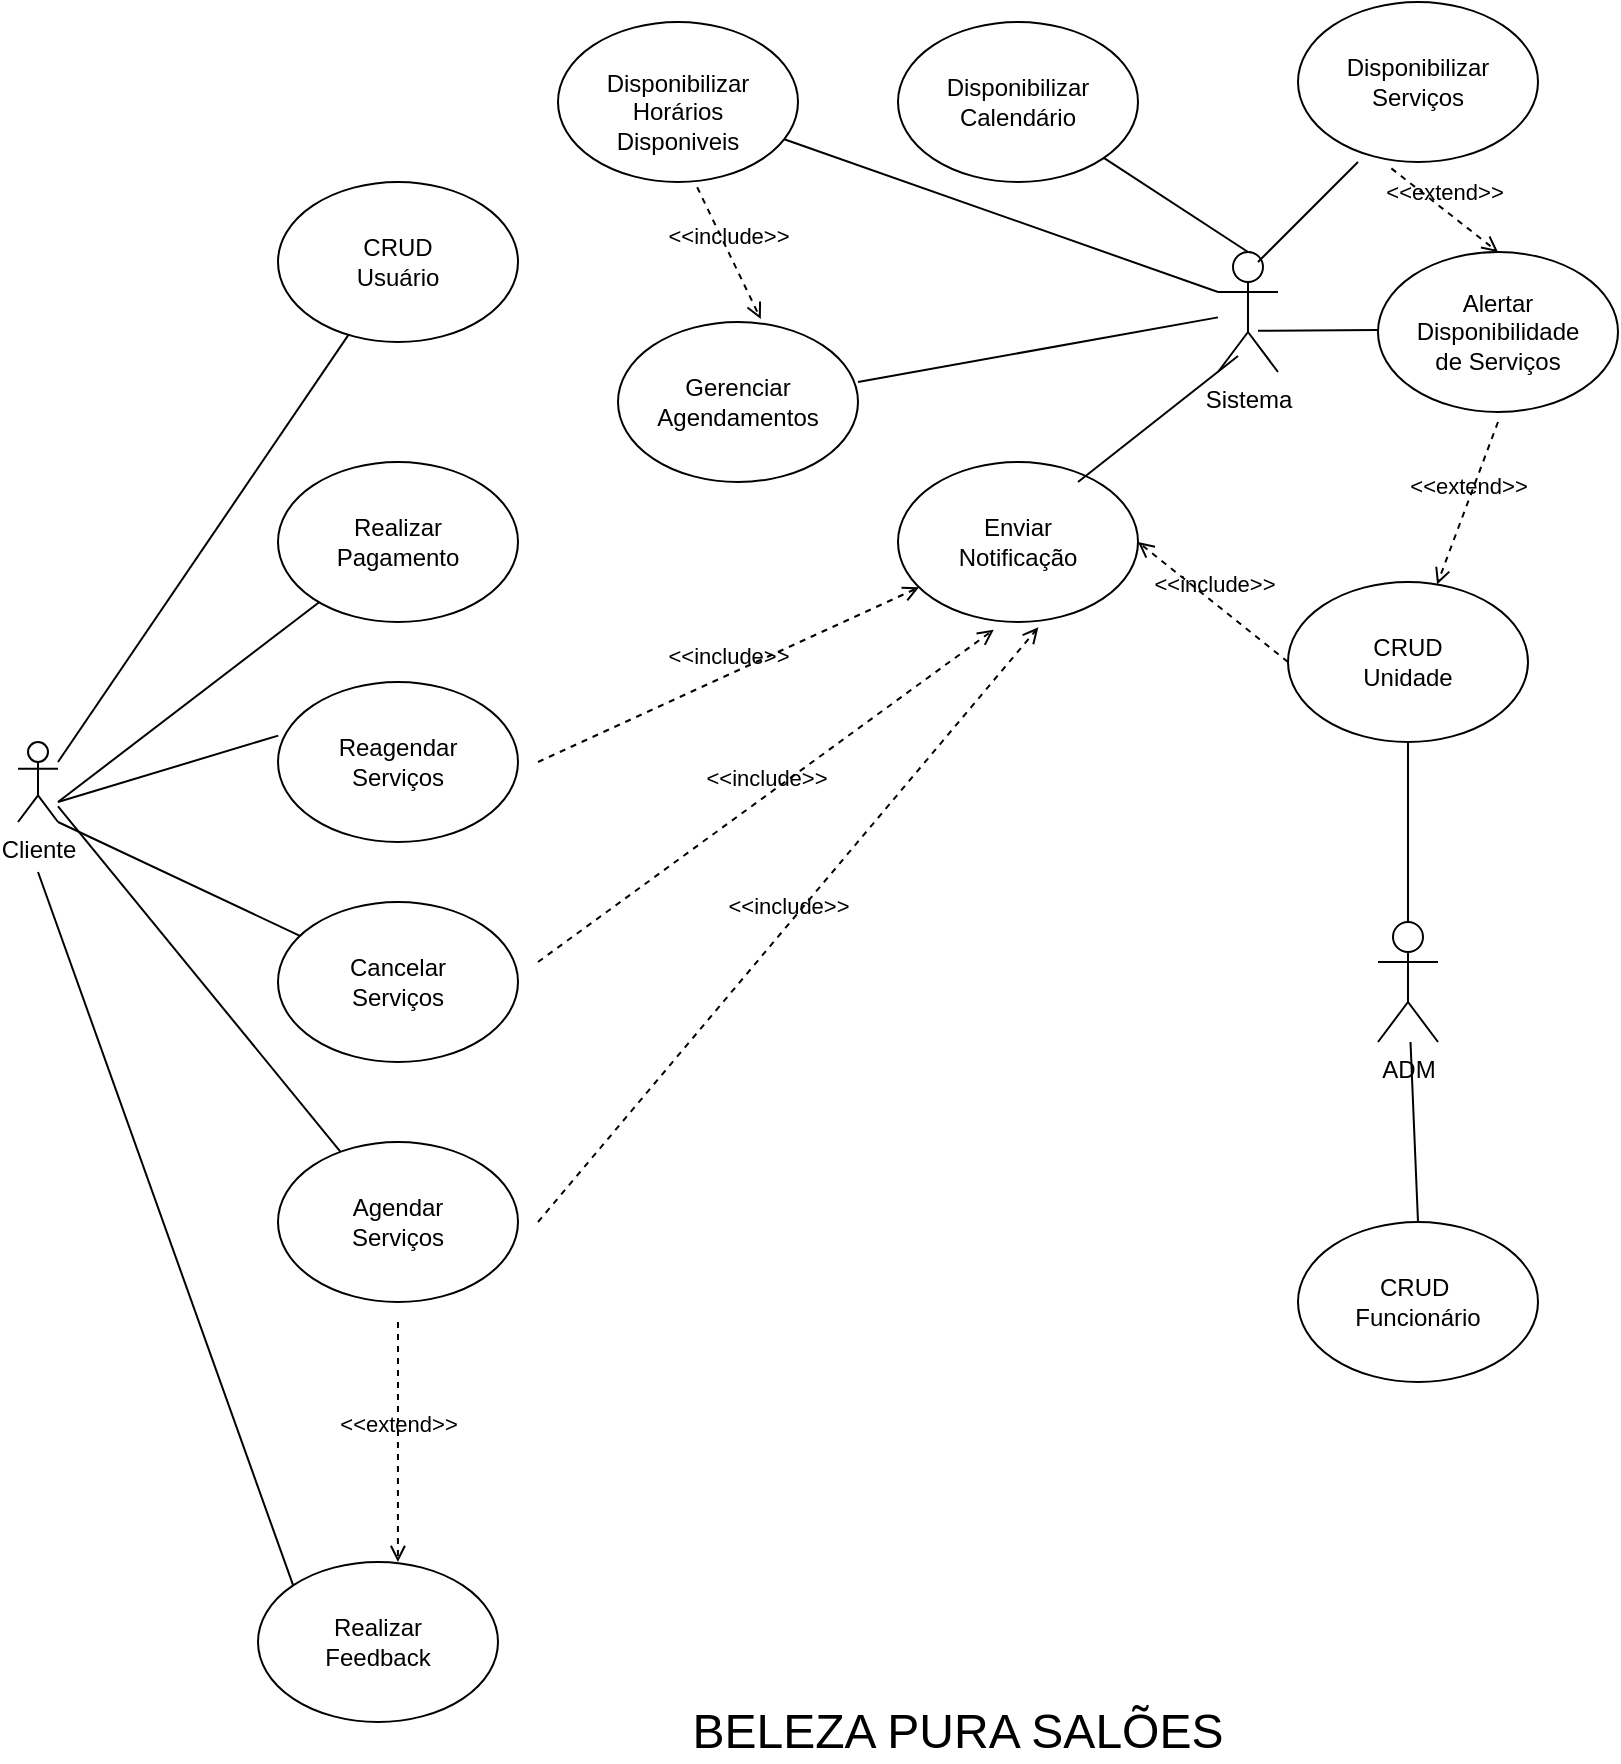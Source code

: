 <mxfile version="26.2.6" pages="2">
  <diagram name="Página-1" id="em8bCoAR66-FpL1_pSF8">
    <mxGraphModel dx="1671" dy="925" grid="1" gridSize="10" guides="1" tooltips="1" connect="1" arrows="1" fold="1" page="1" pageScale="1" pageWidth="827" pageHeight="1169" math="0" shadow="0">
      <root>
        <mxCell id="0" />
        <mxCell id="1" parent="0" />
        <mxCell id="BfpYt8TM3IG0nxU2kt0y-44" value="" style="ellipse;whiteSpace=wrap;html=1;" vertex="1" parent="1">
          <mxGeometry x="480" y="170" width="120" height="80" as="geometry" />
        </mxCell>
        <mxCell id="BfpYt8TM3IG0nxU2kt0y-1" value="Cliente" style="shape=umlActor;verticalLabelPosition=bottom;verticalAlign=top;html=1;outlineConnect=0;" vertex="1" parent="1">
          <mxGeometry x="40" y="530" width="20" height="40" as="geometry" />
        </mxCell>
        <mxCell id="BfpYt8TM3IG0nxU2kt0y-2" value="ADM" style="shape=umlActor;verticalLabelPosition=bottom;verticalAlign=top;html=1;outlineConnect=0;" vertex="1" parent="1">
          <mxGeometry x="720" y="620" width="30" height="60" as="geometry" />
        </mxCell>
        <mxCell id="BfpYt8TM3IG0nxU2kt0y-4" value="" style="ellipse;whiteSpace=wrap;html=1;" vertex="1" parent="1">
          <mxGeometry x="170" y="250" width="120" height="80" as="geometry" />
        </mxCell>
        <mxCell id="BfpYt8TM3IG0nxU2kt0y-5" value="" style="ellipse;whiteSpace=wrap;html=1;" vertex="1" parent="1">
          <mxGeometry x="680" y="770" width="120" height="80" as="geometry" />
        </mxCell>
        <mxCell id="BfpYt8TM3IG0nxU2kt0y-6" value="CRUD Usuário" style="text;html=1;align=center;verticalAlign=middle;whiteSpace=wrap;rounded=0;" vertex="1" parent="1">
          <mxGeometry x="200" y="275" width="60" height="30" as="geometry" />
        </mxCell>
        <mxCell id="BfpYt8TM3IG0nxU2kt0y-7" value="" style="ellipse;whiteSpace=wrap;html=1;" vertex="1" parent="1">
          <mxGeometry x="170" y="390" width="120" height="80" as="geometry" />
        </mxCell>
        <mxCell id="BfpYt8TM3IG0nxU2kt0y-8" value="CRUD&amp;nbsp;&lt;div&gt;Funcionário&lt;/div&gt;" style="text;html=1;align=center;verticalAlign=middle;whiteSpace=wrap;rounded=0;" vertex="1" parent="1">
          <mxGeometry x="710" y="795" width="60" height="30" as="geometry" />
        </mxCell>
        <mxCell id="BfpYt8TM3IG0nxU2kt0y-10" value="" style="ellipse;whiteSpace=wrap;html=1;" vertex="1" parent="1">
          <mxGeometry x="170" y="500" width="120" height="80" as="geometry" />
        </mxCell>
        <mxCell id="BfpYt8TM3IG0nxU2kt0y-11" value="" style="ellipse;whiteSpace=wrap;html=1;" vertex="1" parent="1">
          <mxGeometry x="170" y="730" width="120" height="80" as="geometry" />
        </mxCell>
        <mxCell id="BfpYt8TM3IG0nxU2kt0y-12" value="" style="ellipse;whiteSpace=wrap;html=1;" vertex="1" parent="1">
          <mxGeometry x="480" y="390" width="120" height="80" as="geometry" />
        </mxCell>
        <mxCell id="BfpYt8TM3IG0nxU2kt0y-13" value="" style="ellipse;whiteSpace=wrap;html=1;" vertex="1" parent="1">
          <mxGeometry x="680" y="160" width="120" height="80" as="geometry" />
        </mxCell>
        <mxCell id="BfpYt8TM3IG0nxU2kt0y-14" value="" style="ellipse;whiteSpace=wrap;html=1;" vertex="1" parent="1">
          <mxGeometry x="310" y="170" width="120" height="80" as="geometry" />
        </mxCell>
        <mxCell id="BfpYt8TM3IG0nxU2kt0y-15" value="" style="ellipse;whiteSpace=wrap;html=1;" vertex="1" parent="1">
          <mxGeometry x="720" y="285" width="120" height="80" as="geometry" />
        </mxCell>
        <mxCell id="BfpYt8TM3IG0nxU2kt0y-16" value="" style="ellipse;whiteSpace=wrap;html=1;" vertex="1" parent="1">
          <mxGeometry x="160" y="940" width="120" height="80" as="geometry" />
        </mxCell>
        <mxCell id="BfpYt8TM3IG0nxU2kt0y-17" value="" style="ellipse;whiteSpace=wrap;html=1;" vertex="1" parent="1">
          <mxGeometry x="340" y="320" width="120" height="80" as="geometry" />
        </mxCell>
        <mxCell id="BfpYt8TM3IG0nxU2kt0y-19" value="" style="ellipse;whiteSpace=wrap;html=1;" vertex="1" parent="1">
          <mxGeometry x="170" y="610" width="120" height="80" as="geometry" />
        </mxCell>
        <mxCell id="BfpYt8TM3IG0nxU2kt0y-20" value="Reagendar Serviços" style="text;html=1;align=center;verticalAlign=middle;whiteSpace=wrap;rounded=0;" vertex="1" parent="1">
          <mxGeometry x="200" y="525" width="60" height="30" as="geometry" />
        </mxCell>
        <mxCell id="BfpYt8TM3IG0nxU2kt0y-21" value="Cancelar Serviços" style="text;html=1;align=center;verticalAlign=middle;whiteSpace=wrap;rounded=0;" vertex="1" parent="1">
          <mxGeometry x="200" y="635" width="60" height="30" as="geometry" />
        </mxCell>
        <mxCell id="BfpYt8TM3IG0nxU2kt0y-22" value="Disponibilizar Calendário" style="text;html=1;align=center;verticalAlign=middle;whiteSpace=wrap;rounded=0;" vertex="1" parent="1">
          <mxGeometry x="510" y="195" width="60" height="30" as="geometry" />
        </mxCell>
        <mxCell id="BfpYt8TM3IG0nxU2kt0y-23" value="Realizar Pagamento" style="text;html=1;align=center;verticalAlign=middle;whiteSpace=wrap;rounded=0;" vertex="1" parent="1">
          <mxGeometry x="200" y="415" width="60" height="30" as="geometry" />
        </mxCell>
        <mxCell id="BfpYt8TM3IG0nxU2kt0y-24" value="Realizar Feedback" style="text;html=1;align=center;verticalAlign=middle;whiteSpace=wrap;rounded=0;" vertex="1" parent="1">
          <mxGeometry x="190" y="965" width="60" height="30" as="geometry" />
        </mxCell>
        <mxCell id="BfpYt8TM3IG0nxU2kt0y-25" value="Disponibilizar Serviços" style="text;html=1;align=center;verticalAlign=middle;whiteSpace=wrap;rounded=0;" vertex="1" parent="1">
          <mxGeometry x="710" y="185" width="60" height="30" as="geometry" />
        </mxCell>
        <mxCell id="BfpYt8TM3IG0nxU2kt0y-26" value="Gerenciar Agendamentos" style="text;html=1;align=center;verticalAlign=middle;whiteSpace=wrap;rounded=0;" vertex="1" parent="1">
          <mxGeometry x="370" y="345" width="60" height="30" as="geometry" />
        </mxCell>
        <mxCell id="BfpYt8TM3IG0nxU2kt0y-27" value="Disponibilizar Horários Disponiveis" style="text;html=1;align=center;verticalAlign=middle;whiteSpace=wrap;rounded=0;" vertex="1" parent="1">
          <mxGeometry x="340" y="200" width="60" height="30" as="geometry" />
        </mxCell>
        <mxCell id="BfpYt8TM3IG0nxU2kt0y-28" value="Enviar Notificação" style="text;html=1;align=center;verticalAlign=middle;whiteSpace=wrap;rounded=0;" vertex="1" parent="1">
          <mxGeometry x="510" y="415" width="60" height="30" as="geometry" />
        </mxCell>
        <mxCell id="BfpYt8TM3IG0nxU2kt0y-29" value="Alertar Disponibilidade de Serviços" style="text;html=1;align=center;verticalAlign=middle;whiteSpace=wrap;rounded=0;" vertex="1" parent="1">
          <mxGeometry x="750" y="310" width="60" height="30" as="geometry" />
        </mxCell>
        <mxCell id="BfpYt8TM3IG0nxU2kt0y-31" value="" style="endArrow=none;html=1;rounded=0;" edge="1" parent="1" target="BfpYt8TM3IG0nxU2kt0y-4">
          <mxGeometry width="50" height="50" relative="1" as="geometry">
            <mxPoint x="60" y="540" as="sourcePoint" />
            <mxPoint x="110" y="490" as="targetPoint" />
          </mxGeometry>
        </mxCell>
        <mxCell id="BfpYt8TM3IG0nxU2kt0y-32" value="" style="endArrow=none;html=1;rounded=0;" edge="1" parent="1" target="BfpYt8TM3IG0nxU2kt0y-7">
          <mxGeometry width="50" height="50" relative="1" as="geometry">
            <mxPoint x="60" y="560" as="sourcePoint" />
            <mxPoint x="110" y="510" as="targetPoint" />
          </mxGeometry>
        </mxCell>
        <mxCell id="BfpYt8TM3IG0nxU2kt0y-33" value="" style="endArrow=none;html=1;rounded=0;entryX=0.001;entryY=0.335;entryDx=0;entryDy=0;entryPerimeter=0;" edge="1" parent="1" target="BfpYt8TM3IG0nxU2kt0y-10">
          <mxGeometry width="50" height="50" relative="1" as="geometry">
            <mxPoint x="60" y="560" as="sourcePoint" />
            <mxPoint x="160" y="530" as="targetPoint" />
          </mxGeometry>
        </mxCell>
        <mxCell id="BfpYt8TM3IG0nxU2kt0y-34" value="" style="endArrow=none;html=1;rounded=0;exitX=1;exitY=1;exitDx=0;exitDy=0;exitPerimeter=0;" edge="1" parent="1" source="BfpYt8TM3IG0nxU2kt0y-1" target="BfpYt8TM3IG0nxU2kt0y-19">
          <mxGeometry width="50" height="50" relative="1" as="geometry">
            <mxPoint x="100" y="640" as="sourcePoint" />
            <mxPoint x="150" y="590" as="targetPoint" />
          </mxGeometry>
        </mxCell>
        <mxCell id="BfpYt8TM3IG0nxU2kt0y-35" value="" style="endArrow=none;html=1;rounded=0;" edge="1" parent="1" source="BfpYt8TM3IG0nxU2kt0y-1" target="BfpYt8TM3IG0nxU2kt0y-11">
          <mxGeometry width="50" height="50" relative="1" as="geometry">
            <mxPoint x="100" y="730" as="sourcePoint" />
            <mxPoint x="150" y="680" as="targetPoint" />
          </mxGeometry>
        </mxCell>
        <mxCell id="BfpYt8TM3IG0nxU2kt0y-36" value="" style="endArrow=none;html=1;rounded=0;entryX=0;entryY=0;entryDx=0;entryDy=0;" edge="1" parent="1" target="BfpYt8TM3IG0nxU2kt0y-16">
          <mxGeometry width="50" height="50" relative="1" as="geometry">
            <mxPoint x="50" y="595" as="sourcePoint" />
            <mxPoint x="100" y="715" as="targetPoint" />
          </mxGeometry>
        </mxCell>
        <mxCell id="BfpYt8TM3IG0nxU2kt0y-41" value="" style="endArrow=none;html=1;rounded=0;exitX=0.5;exitY=0;exitDx=0;exitDy=0;" edge="1" parent="1" source="BfpYt8TM3IG0nxU2kt0y-5" target="BfpYt8TM3IG0nxU2kt0y-2">
          <mxGeometry width="50" height="50" relative="1" as="geometry">
            <mxPoint x="1070" y="590" as="sourcePoint" />
            <mxPoint x="1120" y="540" as="targetPoint" />
          </mxGeometry>
        </mxCell>
        <mxCell id="BfpYt8TM3IG0nxU2kt0y-49" value="&amp;lt;&amp;lt;include&amp;gt;&amp;gt;" style="html=1;verticalAlign=bottom;labelBackgroundColor=none;endArrow=open;endFill=0;dashed=1;rounded=0;exitX=0;exitY=0.5;exitDx=0;exitDy=0;entryX=1;entryY=0.5;entryDx=0;entryDy=0;" edge="1" parent="1" source="BfpYt8TM3IG0nxU2kt0y-57" target="BfpYt8TM3IG0nxU2kt0y-12">
          <mxGeometry width="160" relative="1" as="geometry">
            <mxPoint x="770" y="429.82" as="sourcePoint" />
            <mxPoint x="950" y="429.41" as="targetPoint" />
          </mxGeometry>
        </mxCell>
        <mxCell id="BfpYt8TM3IG0nxU2kt0y-50" value="&amp;lt;&amp;lt;include&amp;gt;&amp;gt;" style="html=1;verticalAlign=bottom;labelBackgroundColor=none;endArrow=open;endFill=0;dashed=1;rounded=0;" edge="1" parent="1" target="BfpYt8TM3IG0nxU2kt0y-12">
          <mxGeometry width="160" relative="1" as="geometry">
            <mxPoint x="300" y="540" as="sourcePoint" />
            <mxPoint x="460" y="540" as="targetPoint" />
          </mxGeometry>
        </mxCell>
        <mxCell id="BfpYt8TM3IG0nxU2kt0y-51" value="&amp;lt;&amp;lt;include&amp;gt;&amp;gt;" style="html=1;verticalAlign=bottom;labelBackgroundColor=none;endArrow=open;endFill=0;dashed=1;rounded=0;entryX=0.399;entryY=1.048;entryDx=0;entryDy=0;entryPerimeter=0;" edge="1" parent="1" target="BfpYt8TM3IG0nxU2kt0y-12">
          <mxGeometry width="160" relative="1" as="geometry">
            <mxPoint x="300" y="640" as="sourcePoint" />
            <mxPoint x="540" y="480" as="targetPoint" />
          </mxGeometry>
        </mxCell>
        <mxCell id="BfpYt8TM3IG0nxU2kt0y-9" value="Agendar Serviços" style="text;html=1;align=center;verticalAlign=middle;whiteSpace=wrap;rounded=0;" vertex="1" parent="1">
          <mxGeometry x="200" y="755" width="60" height="30" as="geometry" />
        </mxCell>
        <mxCell id="BfpYt8TM3IG0nxU2kt0y-52" value="&amp;lt;&amp;lt;include&amp;gt;&amp;gt;" style="html=1;verticalAlign=bottom;labelBackgroundColor=none;endArrow=open;endFill=0;dashed=1;rounded=0;entryX=0.585;entryY=1.033;entryDx=0;entryDy=0;entryPerimeter=0;" edge="1" parent="1" target="BfpYt8TM3IG0nxU2kt0y-12">
          <mxGeometry width="160" relative="1" as="geometry">
            <mxPoint x="300" y="770" as="sourcePoint" />
            <mxPoint x="460" y="770" as="targetPoint" />
          </mxGeometry>
        </mxCell>
        <mxCell id="BfpYt8TM3IG0nxU2kt0y-53" value="&amp;lt;&amp;lt;extend&amp;gt;&amp;gt;" style="html=1;verticalAlign=bottom;labelBackgroundColor=none;endArrow=open;endFill=0;dashed=1;rounded=0;entryX=0.583;entryY=0;entryDx=0;entryDy=0;entryPerimeter=0;" edge="1" parent="1" target="BfpYt8TM3IG0nxU2kt0y-16">
          <mxGeometry width="160" relative="1" as="geometry">
            <mxPoint x="230" y="820" as="sourcePoint" />
            <mxPoint x="230" y="930" as="targetPoint" />
          </mxGeometry>
        </mxCell>
        <mxCell id="BfpYt8TM3IG0nxU2kt0y-54" value="&amp;lt;&amp;lt;extend&amp;gt;&amp;gt;" style="html=1;verticalAlign=bottom;labelBackgroundColor=none;endArrow=open;endFill=0;dashed=1;rounded=0;entryX=0.5;entryY=0;entryDx=0;entryDy=0;exitX=0.389;exitY=1.04;exitDx=0;exitDy=0;exitPerimeter=0;" edge="1" parent="1" source="BfpYt8TM3IG0nxU2kt0y-13" target="BfpYt8TM3IG0nxU2kt0y-15">
          <mxGeometry width="160" relative="1" as="geometry">
            <mxPoint x="810" y="410" as="sourcePoint" />
            <mxPoint x="970" y="410" as="targetPoint" />
          </mxGeometry>
        </mxCell>
        <mxCell id="BfpYt8TM3IG0nxU2kt0y-56" value="Sistema" style="shape=umlActor;verticalLabelPosition=bottom;verticalAlign=top;html=1;outlineConnect=0;" vertex="1" parent="1">
          <mxGeometry x="640" y="285" width="30" height="60" as="geometry" />
        </mxCell>
        <mxCell id="BfpYt8TM3IG0nxU2kt0y-57" value="" style="ellipse;whiteSpace=wrap;html=1;" vertex="1" parent="1">
          <mxGeometry x="675" y="450" width="120" height="80" as="geometry" />
        </mxCell>
        <mxCell id="BfpYt8TM3IG0nxU2kt0y-58" value="CRUD Unidade" style="text;html=1;align=center;verticalAlign=middle;whiteSpace=wrap;rounded=0;" vertex="1" parent="1">
          <mxGeometry x="705" y="475" width="60" height="30" as="geometry" />
        </mxCell>
        <mxCell id="BfpYt8TM3IG0nxU2kt0y-66" value="" style="endArrow=none;html=1;rounded=0;entryX=0.5;entryY=1;entryDx=0;entryDy=0;exitX=0.5;exitY=0;exitDx=0;exitDy=0;exitPerimeter=0;" edge="1" parent="1" source="BfpYt8TM3IG0nxU2kt0y-2" target="BfpYt8TM3IG0nxU2kt0y-57">
          <mxGeometry width="50" height="50" relative="1" as="geometry">
            <mxPoint x="1050" y="465" as="sourcePoint" />
            <mxPoint x="1100" y="415" as="targetPoint" />
          </mxGeometry>
        </mxCell>
        <mxCell id="BfpYt8TM3IG0nxU2kt0y-67" value="&amp;lt;&amp;lt;extend&amp;gt;&amp;gt;" style="html=1;verticalAlign=bottom;labelBackgroundColor=none;endArrow=open;endFill=0;dashed=1;rounded=0;" edge="1" parent="1" target="BfpYt8TM3IG0nxU2kt0y-57">
          <mxGeometry width="160" relative="1" as="geometry">
            <mxPoint x="780" y="370" as="sourcePoint" />
            <mxPoint x="842.43" y="213.28" as="targetPoint" />
          </mxGeometry>
        </mxCell>
        <mxCell id="BfpYt8TM3IG0nxU2kt0y-68" value="&amp;lt;&amp;lt;include&amp;gt;&amp;gt;" style="html=1;verticalAlign=bottom;labelBackgroundColor=none;endArrow=open;endFill=0;dashed=1;rounded=0;entryX=0.595;entryY=-0.018;entryDx=0;entryDy=0;entryPerimeter=0;exitX=0.58;exitY=1.033;exitDx=0;exitDy=0;exitPerimeter=0;" edge="1" parent="1" source="BfpYt8TM3IG0nxU2kt0y-14" target="BfpYt8TM3IG0nxU2kt0y-17">
          <mxGeometry width="160" relative="1" as="geometry">
            <mxPoint x="333" y="303.82" as="sourcePoint" />
            <mxPoint x="493" y="303.82" as="targetPoint" />
          </mxGeometry>
        </mxCell>
        <mxCell id="BfpYt8TM3IG0nxU2kt0y-71" value="" style="endArrow=none;html=1;rounded=0;" edge="1" parent="1">
          <mxGeometry width="50" height="50" relative="1" as="geometry">
            <mxPoint x="570" y="400" as="sourcePoint" />
            <mxPoint x="650" y="337" as="targetPoint" />
          </mxGeometry>
        </mxCell>
        <mxCell id="BfpYt8TM3IG0nxU2kt0y-72" value="" style="endArrow=none;html=1;rounded=0;" edge="1" parent="1" target="BfpYt8TM3IG0nxU2kt0y-56">
          <mxGeometry width="50" height="50" relative="1" as="geometry">
            <mxPoint x="460" y="350" as="sourcePoint" />
            <mxPoint x="510" y="300" as="targetPoint" />
          </mxGeometry>
        </mxCell>
        <mxCell id="BfpYt8TM3IG0nxU2kt0y-73" value="" style="endArrow=none;html=1;rounded=0;entryX=0;entryY=0.333;entryDx=0;entryDy=0;entryPerimeter=0;" edge="1" parent="1" source="BfpYt8TM3IG0nxU2kt0y-14" target="BfpYt8TM3IG0nxU2kt0y-56">
          <mxGeometry width="50" height="50" relative="1" as="geometry">
            <mxPoint x="490" y="320" as="sourcePoint" />
            <mxPoint x="540" y="270" as="targetPoint" />
          </mxGeometry>
        </mxCell>
        <mxCell id="BfpYt8TM3IG0nxU2kt0y-74" value="" style="endArrow=none;html=1;rounded=0;entryX=0.5;entryY=0;entryDx=0;entryDy=0;entryPerimeter=0;" edge="1" parent="1" source="BfpYt8TM3IG0nxU2kt0y-44" target="BfpYt8TM3IG0nxU2kt0y-56">
          <mxGeometry width="50" height="50" relative="1" as="geometry">
            <mxPoint x="620" y="280" as="sourcePoint" />
            <mxPoint x="670" y="230" as="targetPoint" />
          </mxGeometry>
        </mxCell>
        <mxCell id="BfpYt8TM3IG0nxU2kt0y-76" value="" style="endArrow=none;html=1;rounded=0;" edge="1" parent="1">
          <mxGeometry width="50" height="50" relative="1" as="geometry">
            <mxPoint x="660" y="290" as="sourcePoint" />
            <mxPoint x="710" y="240" as="targetPoint" />
          </mxGeometry>
        </mxCell>
        <mxCell id="BfpYt8TM3IG0nxU2kt0y-77" value="" style="endArrow=none;html=1;rounded=0;" edge="1" parent="1">
          <mxGeometry width="50" height="50" relative="1" as="geometry">
            <mxPoint x="660" y="324.41" as="sourcePoint" />
            <mxPoint x="720" y="324" as="targetPoint" />
          </mxGeometry>
        </mxCell>
        <mxCell id="BfpYt8TM3IG0nxU2kt0y-78" value="&lt;font style=&quot;font-size: 24px;&quot;&gt;BELEZA PURA SALÕES&lt;/font&gt;" style="text;html=1;align=center;verticalAlign=middle;whiteSpace=wrap;rounded=0;" vertex="1" parent="1">
          <mxGeometry x="320" y="1010" width="380" height="30" as="geometry" />
        </mxCell>
      </root>
    </mxGraphModel>
  </diagram>
  <diagram id="2NFIqzlH5z3LX5eB1szg" name="Página-2">
    <mxGraphModel grid="1" page="1" gridSize="10" guides="1" tooltips="1" connect="1" arrows="1" fold="1" pageScale="1" pageWidth="827" pageHeight="1169" math="0" shadow="0">
      <root>
        <mxCell id="0" />
        <mxCell id="1" parent="0" />
        <mxCell id="JHrTQSLoDeQgx_Ya3k70-1" value="Serviço" style="swimlane;fontStyle=1;align=center;verticalAlign=top;childLayout=stackLayout;horizontal=1;startSize=26;horizontalStack=0;resizeParent=1;resizeParentMax=0;resizeLast=0;collapsible=1;marginBottom=0;whiteSpace=wrap;html=1;" vertex="1" parent="1">
          <mxGeometry x="340" y="-240" width="160" height="144" as="geometry" />
        </mxCell>
        <mxCell id="JHrTQSLoDeQgx_Ya3k70-2" value="+ ID&lt;br&gt;+Nome&lt;br&gt;+ descrição&lt;br&gt;+ duração&lt;br&gt;+ preço" style="text;strokeColor=none;fillColor=none;align=left;verticalAlign=top;spacingLeft=4;spacingRight=4;overflow=hidden;rotatable=0;points=[[0,0.5],[1,0.5]];portConstraint=eastwest;whiteSpace=wrap;html=1;" vertex="1" parent="JHrTQSLoDeQgx_Ya3k70-1">
          <mxGeometry y="26" width="160" height="84" as="geometry" />
        </mxCell>
        <mxCell id="JHrTQSLoDeQgx_Ya3k70-3" value="" style="line;strokeWidth=1;fillColor=none;align=left;verticalAlign=middle;spacingTop=-1;spacingLeft=3;spacingRight=3;rotatable=0;labelPosition=right;points=[];portConstraint=eastwest;strokeColor=inherit;" vertex="1" parent="JHrTQSLoDeQgx_Ya3k70-1">
          <mxGeometry y="110" width="160" height="8" as="geometry" />
        </mxCell>
        <mxCell id="JHrTQSLoDeQgx_Ya3k70-4" value="+ListarServiços()" style="text;strokeColor=none;fillColor=none;align=left;verticalAlign=top;spacingLeft=4;spacingRight=4;overflow=hidden;rotatable=0;points=[[0,0.5],[1,0.5]];portConstraint=eastwest;whiteSpace=wrap;html=1;" vertex="1" parent="JHrTQSLoDeQgx_Ya3k70-1">
          <mxGeometry y="118" width="160" height="26" as="geometry" />
        </mxCell>
        <mxCell id="JHrTQSLoDeQgx_Ya3k70-5" value="Notificações" style="swimlane;fontStyle=1;align=center;verticalAlign=top;childLayout=stackLayout;horizontal=1;startSize=26;horizontalStack=0;resizeParent=1;resizeParentMax=0;resizeLast=0;collapsible=1;marginBottom=0;whiteSpace=wrap;html=1;" vertex="1" parent="1">
          <mxGeometry x="560" y="-233" width="160" height="130" as="geometry" />
        </mxCell>
        <mxCell id="JHrTQSLoDeQgx_Ya3k70-6" value="+Id&lt;br&gt;+Mensagem&lt;br&gt;+DataEnvio&lt;br&gt;+" style="text;strokeColor=none;fillColor=none;align=left;verticalAlign=top;spacingLeft=4;spacingRight=4;overflow=hidden;rotatable=0;points=[[0,0.5],[1,0.5]];portConstraint=eastwest;whiteSpace=wrap;html=1;" vertex="1" parent="JHrTQSLoDeQgx_Ya3k70-5">
          <mxGeometry y="26" width="160" height="54" as="geometry" />
        </mxCell>
        <mxCell id="JHrTQSLoDeQgx_Ya3k70-7" value="" style="line;strokeWidth=1;fillColor=none;align=left;verticalAlign=middle;spacingTop=-1;spacingLeft=3;spacingRight=3;rotatable=0;labelPosition=right;points=[];portConstraint=eastwest;strokeColor=inherit;" vertex="1" parent="JHrTQSLoDeQgx_Ya3k70-5">
          <mxGeometry y="80" width="160" height="8" as="geometry" />
        </mxCell>
        <mxCell id="JHrTQSLoDeQgx_Ya3k70-8" value="+EnviarNotificações&lt;br&gt;+AlertarDisponibilidade" style="text;strokeColor=none;fillColor=none;align=left;verticalAlign=top;spacingLeft=4;spacingRight=4;overflow=hidden;rotatable=0;points=[[0,0.5],[1,0.5]];portConstraint=eastwest;whiteSpace=wrap;html=1;" vertex="1" parent="JHrTQSLoDeQgx_Ya3k70-5">
          <mxGeometry y="88" width="160" height="42" as="geometry" />
        </mxCell>
        <mxCell id="JHrTQSLoDeQgx_Ya3k70-9" value="Pagamento" style="swimlane;fontStyle=1;align=center;verticalAlign=top;childLayout=stackLayout;horizontal=1;startSize=26;horizontalStack=0;resizeParent=1;resizeParentMax=0;resizeLast=0;collapsible=1;marginBottom=0;whiteSpace=wrap;html=1;" vertex="1" parent="1">
          <mxGeometry x="610" y="261" width="160" height="124" as="geometry" />
        </mxCell>
        <mxCell id="JHrTQSLoDeQgx_Ya3k70-11" value="" style="line;strokeWidth=1;fillColor=none;align=left;verticalAlign=middle;spacingTop=-1;spacingLeft=3;spacingRight=3;rotatable=0;labelPosition=right;points=[];portConstraint=eastwest;strokeColor=inherit;" vertex="1" parent="JHrTQSLoDeQgx_Ya3k70-9">
          <mxGeometry y="26" width="160" height="8" as="geometry" />
        </mxCell>
        <mxCell id="JHrTQSLoDeQgx_Ya3k70-12" value="+RealizarPagamento" style="text;strokeColor=none;fillColor=none;align=left;verticalAlign=top;spacingLeft=4;spacingRight=4;overflow=hidden;rotatable=0;points=[[0,0.5],[1,0.5]];portConstraint=eastwest;whiteSpace=wrap;html=1;" vertex="1" parent="JHrTQSLoDeQgx_Ya3k70-9">
          <mxGeometry y="34" width="160" height="26" as="geometry" />
        </mxCell>
        <mxCell id="JHrTQSLoDeQgx_Ya3k70-10" value="+ ID&lt;br&gt;+ Valor&lt;br&gt;+ FormaPagamento&lt;br&gt;+ StatusPagamento" style="text;strokeColor=none;fillColor=none;align=left;verticalAlign=top;spacingLeft=4;spacingRight=4;overflow=hidden;rotatable=0;points=[[0,0.5],[1,0.5]];portConstraint=eastwest;whiteSpace=wrap;html=1;" vertex="1" parent="JHrTQSLoDeQgx_Ya3k70-9">
          <mxGeometry y="60" width="160" height="64" as="geometry" />
        </mxCell>
        <mxCell id="JHrTQSLoDeQgx_Ya3k70-13" value="Calendário" style="swimlane;fontStyle=1;align=center;verticalAlign=top;childLayout=stackLayout;horizontal=1;startSize=26;horizontalStack=0;resizeParent=1;resizeParentMax=0;resizeLast=0;collapsible=1;marginBottom=0;whiteSpace=wrap;html=1;" vertex="1" parent="1">
          <mxGeometry x="500" y="-440" width="160" height="120" as="geometry" />
        </mxCell>
        <mxCell id="JHrTQSLoDeQgx_Ya3k70-14" value="+ ID&lt;br&gt;+ DatasDisponíveis" style="text;strokeColor=none;fillColor=none;align=left;verticalAlign=top;spacingLeft=4;spacingRight=4;overflow=hidden;rotatable=0;points=[[0,0.5],[1,0.5]];portConstraint=eastwest;whiteSpace=wrap;html=1;" vertex="1" parent="JHrTQSLoDeQgx_Ya3k70-13">
          <mxGeometry y="26" width="160" height="44" as="geometry" />
        </mxCell>
        <mxCell id="JHrTQSLoDeQgx_Ya3k70-15" value="" style="line;strokeWidth=1;fillColor=none;align=left;verticalAlign=middle;spacingTop=-1;spacingLeft=3;spacingRight=3;rotatable=0;labelPosition=right;points=[];portConstraint=eastwest;strokeColor=inherit;" vertex="1" parent="JHrTQSLoDeQgx_Ya3k70-13">
          <mxGeometry y="70" width="160" height="8" as="geometry" />
        </mxCell>
        <mxCell id="JHrTQSLoDeQgx_Ya3k70-16" value="+ MostrarCalendário()&lt;br&gt;+VerificarHorários" style="text;strokeColor=none;fillColor=none;align=left;verticalAlign=top;spacingLeft=4;spacingRight=4;overflow=hidden;rotatable=0;points=[[0,0.5],[1,0.5]];portConstraint=eastwest;whiteSpace=wrap;html=1;" vertex="1" parent="JHrTQSLoDeQgx_Ya3k70-13">
          <mxGeometry y="78" width="160" height="42" as="geometry" />
        </mxCell>
        <mxCell id="JHrTQSLoDeQgx_Ya3k70-17" value="Funcionário" style="swimlane;fontStyle=1;align=center;verticalAlign=top;childLayout=stackLayout;horizontal=1;startSize=26;horizontalStack=0;resizeParent=1;resizeParentMax=0;resizeLast=0;collapsible=1;marginBottom=0;whiteSpace=wrap;html=1;" vertex="1" parent="1">
          <mxGeometry x="290" y="260" width="160" height="150" as="geometry" />
        </mxCell>
        <mxCell id="JHrTQSLoDeQgx_Ya3k70-18" value="+ ID&lt;br&gt;+ nome&lt;br&gt;+ especialidade&lt;br&gt;+ email&lt;br&gt;&lt;div&gt;&lt;br&gt;&lt;/div&gt;" style="text;strokeColor=none;fillColor=none;align=left;verticalAlign=top;spacingLeft=4;spacingRight=4;overflow=hidden;rotatable=0;points=[[0,0.5],[1,0.5]];portConstraint=eastwest;whiteSpace=wrap;html=1;" vertex="1" parent="JHrTQSLoDeQgx_Ya3k70-17">
          <mxGeometry y="26" width="160" height="74" as="geometry" />
        </mxCell>
        <mxCell id="JHrTQSLoDeQgx_Ya3k70-19" value="" style="line;strokeWidth=1;fillColor=none;align=left;verticalAlign=middle;spacingTop=-1;spacingLeft=3;spacingRight=3;rotatable=0;labelPosition=right;points=[];portConstraint=eastwest;strokeColor=inherit;" vertex="1" parent="JHrTQSLoDeQgx_Ya3k70-17">
          <mxGeometry y="100" width="160" height="8" as="geometry" />
        </mxCell>
        <mxCell id="JHrTQSLoDeQgx_Ya3k70-20" value="+ EditarFuncionário()&lt;br&gt;+ ExcluirFuncionário()" style="text;strokeColor=none;fillColor=none;align=left;verticalAlign=top;spacingLeft=4;spacingRight=4;overflow=hidden;rotatable=0;points=[[0,0.5],[1,0.5]];portConstraint=eastwest;whiteSpace=wrap;html=1;" vertex="1" parent="JHrTQSLoDeQgx_Ya3k70-17">
          <mxGeometry y="108" width="160" height="42" as="geometry" />
        </mxCell>
        <mxCell id="JHrTQSLoDeQgx_Ya3k70-21" value="Avaliação" style="swimlane;fontStyle=1;align=center;verticalAlign=top;childLayout=stackLayout;horizontal=1;startSize=26;horizontalStack=0;resizeParent=1;resizeParentMax=0;resizeLast=0;collapsible=1;marginBottom=0;whiteSpace=wrap;html=1;" vertex="1" parent="1">
          <mxGeometry x="60" y="-240" width="160" height="164" as="geometry" />
        </mxCell>
        <mxCell id="JHrTQSLoDeQgx_Ya3k70-22" value="+ Id&lt;br&gt;+ IDserviço&lt;br&gt;+IDusuário&lt;br&gt;+ Nota&lt;br&gt;+ Comentário" style="text;strokeColor=none;fillColor=none;align=left;verticalAlign=top;spacingLeft=4;spacingRight=4;overflow=hidden;rotatable=0;points=[[0,0.5],[1,0.5]];portConstraint=eastwest;whiteSpace=wrap;html=1;" vertex="1" parent="JHrTQSLoDeQgx_Ya3k70-21">
          <mxGeometry y="26" width="160" height="104" as="geometry" />
        </mxCell>
        <mxCell id="JHrTQSLoDeQgx_Ya3k70-23" value="" style="line;strokeWidth=1;fillColor=none;align=left;verticalAlign=middle;spacingTop=-1;spacingLeft=3;spacingRight=3;rotatable=0;labelPosition=right;points=[];portConstraint=eastwest;strokeColor=inherit;" vertex="1" parent="JHrTQSLoDeQgx_Ya3k70-21">
          <mxGeometry y="130" width="160" height="8" as="geometry" />
        </mxCell>
        <mxCell id="JHrTQSLoDeQgx_Ya3k70-24" value="+ EnviarAvaliação()" style="text;strokeColor=none;fillColor=none;align=left;verticalAlign=top;spacingLeft=4;spacingRight=4;overflow=hidden;rotatable=0;points=[[0,0.5],[1,0.5]];portConstraint=eastwest;whiteSpace=wrap;html=1;" vertex="1" parent="JHrTQSLoDeQgx_Ya3k70-21">
          <mxGeometry y="138" width="160" height="26" as="geometry" />
        </mxCell>
        <mxCell id="JHrTQSLoDeQgx_Ya3k70-25" value="Agendamento" style="swimlane;fontStyle=1;align=center;verticalAlign=top;childLayout=stackLayout;horizontal=1;startSize=26;horizontalStack=0;resizeParent=1;resizeParentMax=0;resizeLast=0;collapsible=1;marginBottom=0;whiteSpace=wrap;html=1;" vertex="1" parent="1">
          <mxGeometry x="470" y="-18" width="160" height="200" as="geometry" />
        </mxCell>
        <mxCell id="JHrTQSLoDeQgx_Ya3k70-26" value="+ ID&lt;br&gt;+ data&lt;br&gt;+ Horário&lt;br&gt;+ status&lt;br&gt;+ IDusuário&lt;br&gt;+ IDusuário&lt;br&gt;+ IDserviço" style="text;strokeColor=none;fillColor=none;align=left;verticalAlign=top;spacingLeft=4;spacingRight=4;overflow=hidden;rotatable=0;points=[[0,0.5],[1,0.5]];portConstraint=eastwest;whiteSpace=wrap;html=1;" vertex="1" parent="JHrTQSLoDeQgx_Ya3k70-25">
          <mxGeometry y="26" width="160" height="114" as="geometry" />
        </mxCell>
        <mxCell id="JHrTQSLoDeQgx_Ya3k70-27" value="" style="line;strokeWidth=1;fillColor=none;align=left;verticalAlign=middle;spacingTop=-1;spacingLeft=3;spacingRight=3;rotatable=0;labelPosition=right;points=[];portConstraint=eastwest;strokeColor=inherit;" vertex="1" parent="JHrTQSLoDeQgx_Ya3k70-25">
          <mxGeometry y="140" width="160" height="8" as="geometry" />
        </mxCell>
        <mxCell id="JHrTQSLoDeQgx_Ya3k70-28" value="+ Agendar()&lt;br&gt;+ Cancelar()&lt;br&gt;+ reagendar()" style="text;strokeColor=none;fillColor=none;align=left;verticalAlign=top;spacingLeft=4;spacingRight=4;overflow=hidden;rotatable=0;points=[[0,0.5],[1,0.5]];portConstraint=eastwest;whiteSpace=wrap;html=1;" vertex="1" parent="JHrTQSLoDeQgx_Ya3k70-25">
          <mxGeometry y="148" width="160" height="52" as="geometry" />
        </mxCell>
        <mxCell id="JHrTQSLoDeQgx_Ya3k70-29" value="Usuário" style="swimlane;fontStyle=1;align=center;verticalAlign=top;childLayout=stackLayout;horizontal=1;startSize=26;horizontalStack=0;resizeParent=1;resizeParentMax=0;resizeLast=0;collapsible=1;marginBottom=0;whiteSpace=wrap;html=1;" vertex="1" parent="1">
          <mxGeometry x="160" y="-10" width="160" height="190" as="geometry" />
        </mxCell>
        <mxCell id="JHrTQSLoDeQgx_Ya3k70-30" value="+ ID&lt;br&gt;+ nome&lt;br&gt;+ email&lt;br&gt;+ senha&lt;br&gt;+ telefone" style="text;strokeColor=none;fillColor=none;align=left;verticalAlign=top;spacingLeft=4;spacingRight=4;overflow=hidden;rotatable=0;points=[[0,0.5],[1,0.5]];portConstraint=eastwest;whiteSpace=wrap;html=1;" vertex="1" parent="JHrTQSLoDeQgx_Ya3k70-29">
          <mxGeometry y="26" width="160" height="94" as="geometry" />
        </mxCell>
        <mxCell id="JHrTQSLoDeQgx_Ya3k70-31" value="" style="line;strokeWidth=1;fillColor=none;align=left;verticalAlign=middle;spacingTop=-1;spacingLeft=3;spacingRight=3;rotatable=0;labelPosition=right;points=[];portConstraint=eastwest;strokeColor=inherit;" vertex="1" parent="JHrTQSLoDeQgx_Ya3k70-29">
          <mxGeometry y="120" width="160" height="8" as="geometry" />
        </mxCell>
        <mxCell id="JHrTQSLoDeQgx_Ya3k70-32" value="+ CriarConta()&lt;br&gt;+ EditarConta()&lt;br&gt;+ excluirConta()" style="text;strokeColor=none;fillColor=none;align=left;verticalAlign=top;spacingLeft=4;spacingRight=4;overflow=hidden;rotatable=0;points=[[0,0.5],[1,0.5]];portConstraint=eastwest;whiteSpace=wrap;html=1;" vertex="1" parent="JHrTQSLoDeQgx_Ya3k70-29">
          <mxGeometry y="128" width="160" height="62" as="geometry" />
        </mxCell>
        <mxCell id="ui65ANUPaOKrCbyw5y9L-1" value="Cliente" style="swimlane;fontStyle=1;align=center;verticalAlign=top;childLayout=stackLayout;horizontal=1;startSize=26;horizontalStack=0;resizeParent=1;resizeParentMax=0;resizeLast=0;collapsible=1;marginBottom=0;whiteSpace=wrap;html=1;" vertex="1" parent="1">
          <mxGeometry x="20" y="260" width="160" height="118" as="geometry" />
        </mxCell>
        <mxCell id="ui65ANUPaOKrCbyw5y9L-2" value="+ IdCliente&lt;br&gt;+ Nome&lt;br&gt;+email&lt;br&gt;+ senha&lt;br&gt;+ telefone" style="text;strokeColor=none;fillColor=none;align=left;verticalAlign=top;spacingLeft=4;spacingRight=4;overflow=hidden;rotatable=0;points=[[0,0.5],[1,0.5]];portConstraint=eastwest;whiteSpace=wrap;html=1;" vertex="1" parent="ui65ANUPaOKrCbyw5y9L-1">
          <mxGeometry y="26" width="160" height="84" as="geometry" />
        </mxCell>
        <mxCell id="ui65ANUPaOKrCbyw5y9L-3" value="" style="line;strokeWidth=1;fillColor=none;align=left;verticalAlign=middle;spacingTop=-1;spacingLeft=3;spacingRight=3;rotatable=0;labelPosition=right;points=[];portConstraint=eastwest;strokeColor=inherit;" vertex="1" parent="ui65ANUPaOKrCbyw5y9L-1">
          <mxGeometry y="110" width="160" height="8" as="geometry" />
        </mxCell>
        <mxCell id="ui65ANUPaOKrCbyw5y9L-5" value="" style="edgeStyle=elbowEdgeStyle;elbow=vertical;endArrow=classic;html=1;curved=0;rounded=0;endSize=8;startSize=8;" edge="1" parent="1">
          <mxGeometry width="50" height="50" relative="1" as="geometry">
            <mxPoint x="380" y="260" as="sourcePoint" />
            <mxPoint x="280" y="190" as="targetPoint" />
          </mxGeometry>
        </mxCell>
        <mxCell id="ui65ANUPaOKrCbyw5y9L-6" value="" style="edgeStyle=elbowEdgeStyle;elbow=vertical;endArrow=classic;html=1;curved=0;rounded=0;endSize=8;startSize=8;" edge="1" parent="1">
          <mxGeometry width="50" height="50" relative="1" as="geometry">
            <mxPoint x="100" y="260" as="sourcePoint" />
            <mxPoint x="200" y="190" as="targetPoint" />
          </mxGeometry>
        </mxCell>
        <mxCell id="ui65ANUPaOKrCbyw5y9L-9" value="" style="endArrow=none;dashed=1;html=1;dashPattern=1 3;strokeWidth=2;rounded=0;entryX=-0.012;entryY=0.632;entryDx=0;entryDy=0;entryPerimeter=0;" edge="1" parent="1" target="JHrTQSLoDeQgx_Ya3k70-26">
          <mxGeometry width="50" height="50" relative="1" as="geometry">
            <mxPoint x="320" y="80" as="sourcePoint" />
            <mxPoint x="370" y="30" as="targetPoint" />
          </mxGeometry>
        </mxCell>
        <mxCell id="ui65ANUPaOKrCbyw5y9L-11" value="1" style="text;html=1;align=center;verticalAlign=middle;whiteSpace=wrap;rounded=0;" vertex="1" parent="1">
          <mxGeometry x="300" y="50" width="60" height="30" as="geometry" />
        </mxCell>
        <mxCell id="ui65ANUPaOKrCbyw5y9L-13" value="*" style="text;html=1;align=center;verticalAlign=middle;whiteSpace=wrap;rounded=0;" vertex="1" parent="1">
          <mxGeometry x="410" y="45" width="90" height="40" as="geometry" />
        </mxCell>
        <mxCell id="ui65ANUPaOKrCbyw5y9L-14" value="" style="endArrow=none;dashed=1;html=1;dashPattern=1 3;strokeWidth=2;rounded=0;entryX=0.222;entryY=1.059;entryDx=0;entryDy=0;entryPerimeter=0;" edge="1" parent="1" target="JHrTQSLoDeQgx_Ya3k70-28">
          <mxGeometry width="50" height="50" relative="1" as="geometry">
            <mxPoint x="450" y="260" as="sourcePoint" />
            <mxPoint x="500" y="210" as="targetPoint" />
          </mxGeometry>
        </mxCell>
        <mxCell id="ui65ANUPaOKrCbyw5y9L-16" value="1" style="text;html=1;align=center;verticalAlign=middle;whiteSpace=wrap;rounded=0;" vertex="1" parent="1">
          <mxGeometry x="440" y="260" width="60" height="30" as="geometry" />
        </mxCell>
        <mxCell id="ui65ANUPaOKrCbyw5y9L-17" value="*" style="text;html=1;align=center;verticalAlign=middle;whiteSpace=wrap;rounded=0;" vertex="1" parent="1">
          <mxGeometry x="440" y="140" width="140" height="120" as="geometry" />
        </mxCell>
        <mxCell id="ui65ANUPaOKrCbyw5y9L-18" value="" style="endArrow=none;dashed=1;html=1;dashPattern=1 3;strokeWidth=2;rounded=0;entryX=1.006;entryY=1.075;entryDx=0;entryDy=0;entryPerimeter=0;" edge="1" parent="1" target="JHrTQSLoDeQgx_Ya3k70-24">
          <mxGeometry width="50" height="50" relative="1" as="geometry">
            <mxPoint x="320" y="-10" as="sourcePoint" />
            <mxPoint x="370" y="-60" as="targetPoint" />
          </mxGeometry>
        </mxCell>
        <mxCell id="ui65ANUPaOKrCbyw5y9L-19" value="1" style="text;html=1;align=center;verticalAlign=middle;whiteSpace=wrap;rounded=0;" vertex="1" parent="1">
          <mxGeometry x="300" y="-40" width="60" height="30" as="geometry" />
        </mxCell>
        <mxCell id="ui65ANUPaOKrCbyw5y9L-20" value="*" style="text;html=1;align=center;verticalAlign=middle;whiteSpace=wrap;rounded=0;" vertex="1" parent="1">
          <mxGeometry x="190" y="-110" width="90" height="50" as="geometry" />
        </mxCell>
        <mxCell id="ui65ANUPaOKrCbyw5y9L-21" value="" style="endArrow=none;dashed=1;html=1;dashPattern=1 3;strokeWidth=2;rounded=0;entryX=0;entryY=0.5;entryDx=0;entryDy=0;" edge="1" parent="1" target="JHrTQSLoDeQgx_Ya3k70-2">
          <mxGeometry width="50" height="50" relative="1" as="geometry">
            <mxPoint x="220" y="-170" as="sourcePoint" />
            <mxPoint x="330" y="-180" as="targetPoint" />
          </mxGeometry>
        </mxCell>
        <mxCell id="ui65ANUPaOKrCbyw5y9L-22" value="*" style="text;html=1;align=center;verticalAlign=middle;whiteSpace=wrap;rounded=0;" vertex="1" parent="1">
          <mxGeometry x="200" y="-200" width="60" height="30" as="geometry" />
        </mxCell>
        <mxCell id="ui65ANUPaOKrCbyw5y9L-23" value="1" style="text;html=1;align=center;verticalAlign=middle;whiteSpace=wrap;rounded=0;" vertex="1" parent="1">
          <mxGeometry x="290" y="-200" width="60" height="30" as="geometry" />
        </mxCell>
        <mxCell id="ui65ANUPaOKrCbyw5y9L-24" value="" style="endArrow=none;dashed=1;html=1;dashPattern=1 3;strokeWidth=2;rounded=0;entryX=-0.005;entryY=1.022;entryDx=0;entryDy=0;entryPerimeter=0;" edge="1" parent="1" target="JHrTQSLoDeQgx_Ya3k70-8">
          <mxGeometry width="50" height="50" relative="1" as="geometry">
            <mxPoint x="540" y="-20" as="sourcePoint" />
            <mxPoint x="590" y="-70" as="targetPoint" />
          </mxGeometry>
        </mxCell>
        <mxCell id="ui65ANUPaOKrCbyw5y9L-25" value="*" style="text;html=1;align=center;verticalAlign=middle;whiteSpace=wrap;rounded=0;" vertex="1" parent="1">
          <mxGeometry x="520" y="-40" width="60" height="30" as="geometry" />
        </mxCell>
        <mxCell id="ui65ANUPaOKrCbyw5y9L-26" value="*" style="text;html=1;align=center;verticalAlign=middle;whiteSpace=wrap;rounded=0;" vertex="1" parent="1">
          <mxGeometry x="540" y="-106" width="60" height="30" as="geometry" />
        </mxCell>
        <mxCell id="ui65ANUPaOKrCbyw5y9L-29" value="" style="endArrow=none;dashed=1;html=1;dashPattern=1 3;strokeWidth=2;rounded=0;exitX=0.507;exitY=1.02;exitDx=0;exitDy=0;exitPerimeter=0;" edge="1" parent="1" source="JHrTQSLoDeQgx_Ya3k70-4">
          <mxGeometry width="50" height="50" relative="1" as="geometry">
            <mxPoint x="420" y="32" as="sourcePoint" />
            <mxPoint x="470" y="-18" as="targetPoint" />
          </mxGeometry>
        </mxCell>
        <mxCell id="ui65ANUPaOKrCbyw5y9L-35" value="" style="endArrow=diamondThin;endFill=1;endSize=24;html=1;rounded=0;entryX=1.004;entryY=1.076;entryDx=0;entryDy=0;entryPerimeter=0;" edge="1" parent="1" target="JHrTQSLoDeQgx_Ya3k70-28">
          <mxGeometry width="160" relative="1" as="geometry">
            <mxPoint x="700" y="260" as="sourcePoint" />
            <mxPoint x="640" y="190" as="targetPoint" />
          </mxGeometry>
        </mxCell>
        <mxCell id="ui65ANUPaOKrCbyw5y9L-36" value="" style="endArrow=none;dashed=1;html=1;dashPattern=1 3;strokeWidth=2;rounded=0;entryX=-0.014;entryY=0.995;entryDx=0;entryDy=0;entryPerimeter=0;" edge="1" parent="1" target="JHrTQSLoDeQgx_Ya3k70-16">
          <mxGeometry width="50" height="50" relative="1" as="geometry">
            <mxPoint x="470" y="-240" as="sourcePoint" />
            <mxPoint x="520" y="-290" as="targetPoint" />
          </mxGeometry>
        </mxCell>
        <mxCell id="ui65ANUPaOKrCbyw5y9L-37" value="&lt;span style=&quot;font-size: 48px;&quot;&gt;Beleza Pura Salões&lt;br&gt;-DIAGRAMA DE CLASSE-&lt;/span&gt;" style="text;html=1;align=center;verticalAlign=middle;whiteSpace=wrap;rounded=0;" vertex="1" parent="1">
          <mxGeometry x="110" y="-610" width="590" height="130" as="geometry" />
        </mxCell>
      </root>
    </mxGraphModel>
  </diagram>
</mxfile>
